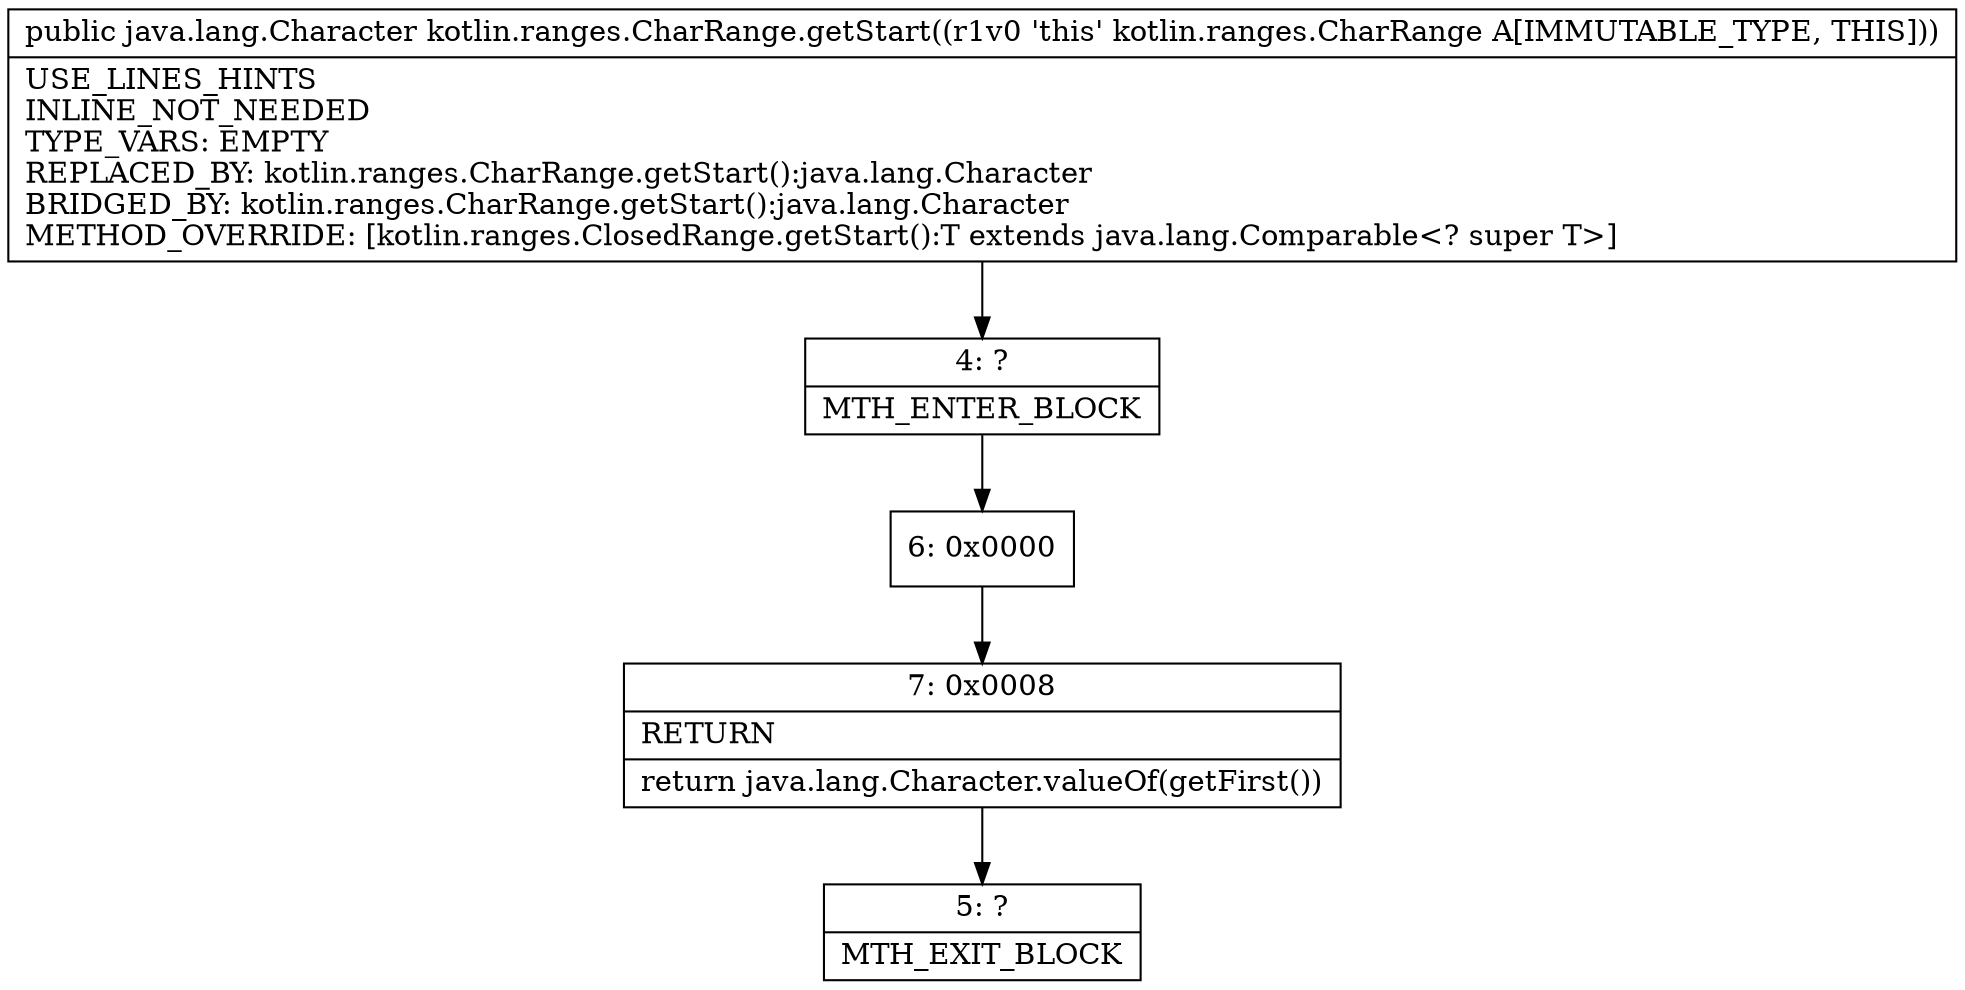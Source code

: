 digraph "CFG forkotlin.ranges.CharRange.getStart()Ljava\/lang\/Character;" {
Node_4 [shape=record,label="{4\:\ ?|MTH_ENTER_BLOCK\l}"];
Node_6 [shape=record,label="{6\:\ 0x0000}"];
Node_7 [shape=record,label="{7\:\ 0x0008|RETURN\l|return java.lang.Character.valueOf(getFirst())\l}"];
Node_5 [shape=record,label="{5\:\ ?|MTH_EXIT_BLOCK\l}"];
MethodNode[shape=record,label="{public java.lang.Character kotlin.ranges.CharRange.getStart((r1v0 'this' kotlin.ranges.CharRange A[IMMUTABLE_TYPE, THIS]))  | USE_LINES_HINTS\lINLINE_NOT_NEEDED\lTYPE_VARS: EMPTY\lREPLACED_BY: kotlin.ranges.CharRange.getStart():java.lang.Character\lBRIDGED_BY: kotlin.ranges.CharRange.getStart():java.lang.Character\lMETHOD_OVERRIDE: [kotlin.ranges.ClosedRange.getStart():T extends java.lang.Comparable\<? super T\>]\l}"];
MethodNode -> Node_4;Node_4 -> Node_6;
Node_6 -> Node_7;
Node_7 -> Node_5;
}

